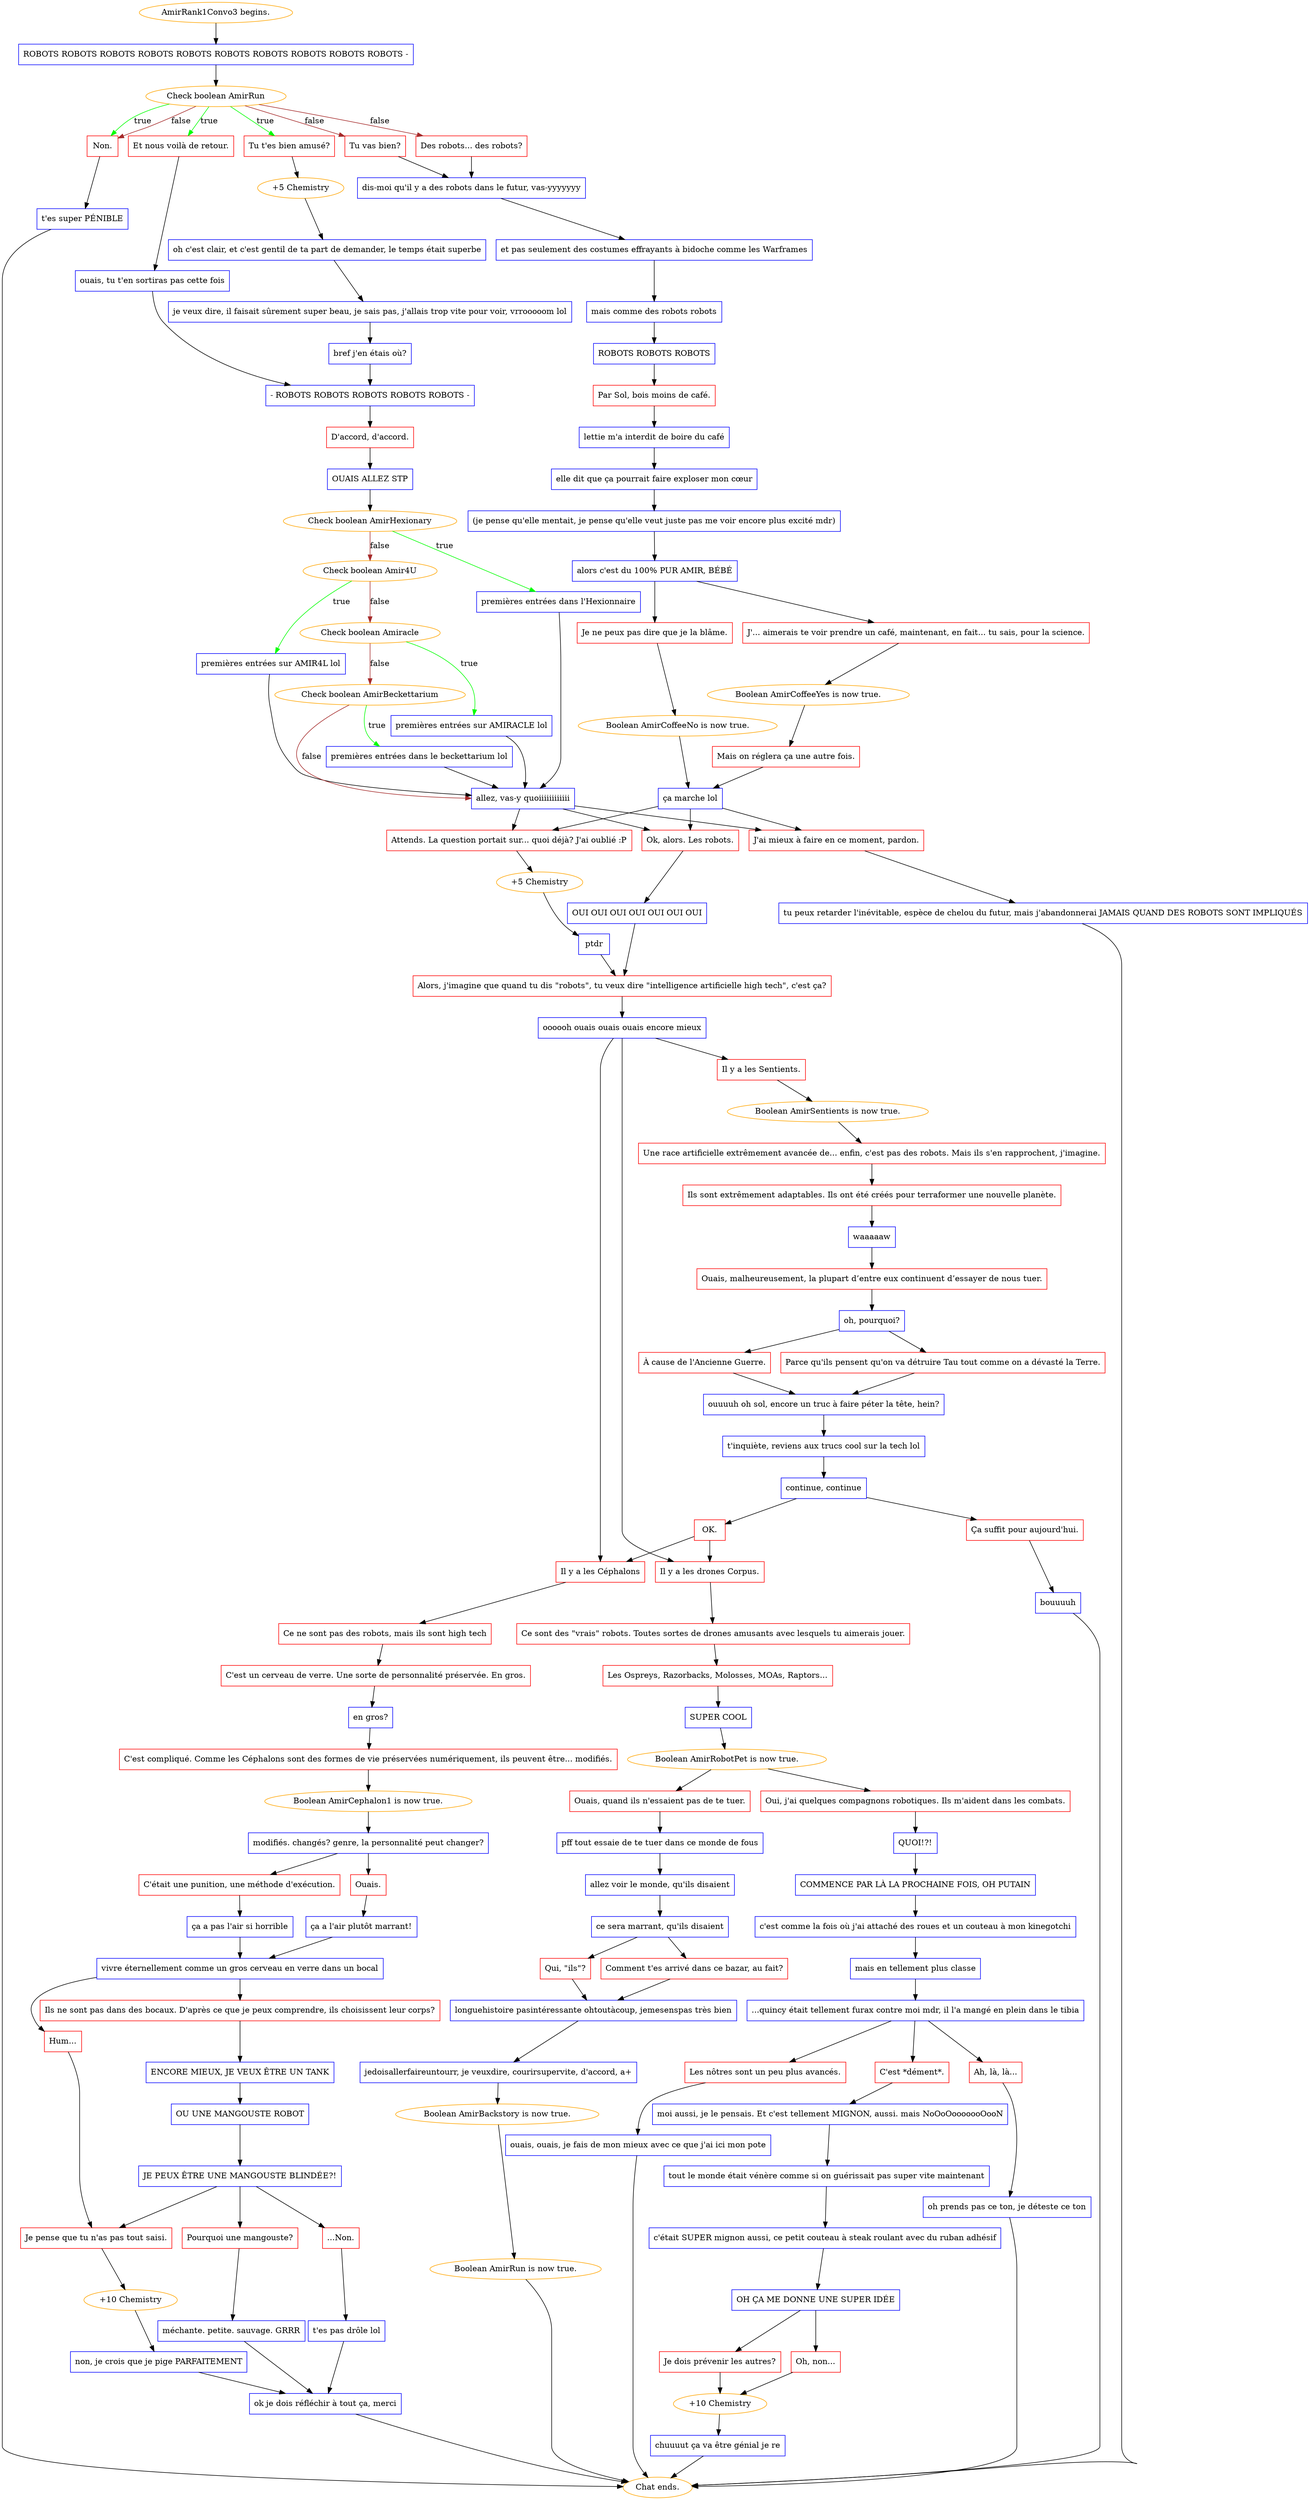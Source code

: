 digraph {
	"AmirRank1Convo3 begins." [color=orange];
		"AmirRank1Convo3 begins." -> j2547268380;
	j2547268380 [label="ROBOTS ROBOTS ROBOTS ROBOTS ROBOTS ROBOTS ROBOTS ROBOTS ROBOTS ROBOTS -",shape=box,color=blue];
		j2547268380 -> j1940189000;
	j1940189000 [label="Check boolean AmirRun",color=orange];
		j1940189000 -> j996908283 [label=true,color=green];
		j1940189000 -> j1398679862 [label=true,color=green];
		j1940189000 -> j769503389 [label=true,color=green];
		j1940189000 -> j474327085 [label=false,color=brown];
		j1940189000 -> j2062560995 [label=false,color=brown];
		j1940189000 -> j769503389 [label=false,color=brown];
	j996908283 [label="Tu t'es bien amusé?",shape=box,color=red];
		j996908283 -> j1846185425;
	j1398679862 [label="Et nous voilà de retour.",shape=box,color=red];
		j1398679862 -> j131037029;
	j769503389 [label="Non.",shape=box,color=red];
		j769503389 -> j585218039;
	j474327085 [label="Tu vas bien?",shape=box,color=red];
		j474327085 -> j2290111197;
	j2062560995 [label="Des robots... des robots?",shape=box,color=red];
		j2062560995 -> j2290111197;
	j1846185425 [label="+5 Chemistry",color=orange];
		j1846185425 -> j3728560319;
	j131037029 [label="ouais, tu t'en sortiras pas cette fois",shape=box,color=blue];
		j131037029 -> j4224308106;
	j585218039 [label="t'es super PÉNIBLE",shape=box,color=blue];
		j585218039 -> "Chat ends.";
	j2290111197 [label="dis-moi qu'il y a des robots dans le futur, vas-yyyyyyy",shape=box,color=blue];
		j2290111197 -> j134857910;
	j3728560319 [label="oh c'est clair, et c'est gentil de ta part de demander, le temps était superbe",shape=box,color=blue];
		j3728560319 -> j396803908;
	j4224308106 [label="- ROBOTS ROBOTS ROBOTS ROBOTS ROBOTS -",shape=box,color=blue];
		j4224308106 -> j3300774831;
	"Chat ends." [color=orange];
	j134857910 [label="et pas seulement des costumes effrayants à bidoche comme les Warframes",shape=box,color=blue];
		j134857910 -> j2369819927;
	j396803908 [label="je veux dire, il faisait sûrement super beau, je sais pas, j'allais trop vite pour voir, vrrooooom lol",shape=box,color=blue];
		j396803908 -> j2828710002;
	j3300774831 [label="D'accord, d'accord.",shape=box,color=red];
		j3300774831 -> j2024054284;
	j2369819927 [label="mais comme des robots robots",shape=box,color=blue];
		j2369819927 -> j475383538;
	j2828710002 [label="bref j'en étais où?",shape=box,color=blue];
		j2828710002 -> j4224308106;
	j2024054284 [label="OUAIS ALLEZ STP",shape=box,color=blue];
		j2024054284 -> j2499676070;
	j475383538 [label="ROBOTS ROBOTS ROBOTS",shape=box,color=blue];
		j475383538 -> j4035009082;
	j2499676070 [label="Check boolean AmirHexionary",color=orange];
		j2499676070 -> j3577137336 [label=true,color=green];
		j2499676070 -> j3001410537 [label=false,color=brown];
	j4035009082 [label="Par Sol, bois moins de café.",shape=box,color=red];
		j4035009082 -> j1274412674;
	j3577137336 [label="premières entrées dans l'Hexionnaire",shape=box,color=blue];
		j3577137336 -> j1723315476;
	j3001410537 [label="Check boolean Amir4U",color=orange];
		j3001410537 -> j1002314273 [label=true,color=green];
		j3001410537 -> j858188416 [label=false,color=brown];
	j1274412674 [label="lettie m'a interdit de boire du café",shape=box,color=blue];
		j1274412674 -> j2116875429;
	j1723315476 [label="allez, vas-y quoiiiiiiiiiiii",shape=box,color=blue];
		j1723315476 -> j3668650924;
		j1723315476 -> j4283593220;
		j1723315476 -> j3874566451;
	j1002314273 [label="premières entrées sur AMIR4L lol",shape=box,color=blue];
		j1002314273 -> j1723315476;
	j858188416 [label="Check boolean Amiracle",color=orange];
		j858188416 -> j420252000 [label=true,color=green];
		j858188416 -> j3106291672 [label=false,color=brown];
	j2116875429 [label="elle dit que ça pourrait faire exploser mon cœur",shape=box,color=blue];
		j2116875429 -> j4204765136;
	j3668650924 [label="Attends. La question portait sur... quoi déjà? J'ai oublié :P",shape=box,color=red];
		j3668650924 -> j18888387;
	j4283593220 [label="Ok, alors. Les robots.",shape=box,color=red];
		j4283593220 -> j809443343;
	j3874566451 [label="J'ai mieux à faire en ce moment, pardon.",shape=box,color=red];
		j3874566451 -> j148707425;
	j420252000 [label="premières entrées sur AMIRACLE lol",shape=box,color=blue];
		j420252000 -> j1723315476;
	j3106291672 [label="Check boolean AmirBeckettarium",color=orange];
		j3106291672 -> j3478960146 [label=true,color=green];
		j3106291672 -> j1723315476 [label=false,color=brown];
	j4204765136 [label="(je pense qu'elle mentait, je pense qu'elle veut juste pas me voir encore plus excité mdr)",shape=box,color=blue];
		j4204765136 -> j1487686833;
	j18888387 [label="+5 Chemistry",color=orange];
		j18888387 -> j1051930065;
	j809443343 [label="OUI OUI OUI OUI OUI OUI OUI",shape=box,color=blue];
		j809443343 -> j3439759988;
	j148707425 [label="tu peux retarder l'inévitable, espèce de chelou du futur, mais j'abandonnerai JAMAIS QUAND DES ROBOTS SONT IMPLIQUÉS",shape=box,color=blue];
		j148707425 -> "Chat ends.";
	j3478960146 [label="premières entrées dans le beckettarium lol",shape=box,color=blue];
		j3478960146 -> j1723315476;
	j1487686833 [label="alors c'est du 100% PUR AMIR, BÉBÉ",shape=box,color=blue];
		j1487686833 -> j2089268110;
		j1487686833 -> j720420476;
	j1051930065 [label="ptdr",shape=box,color=blue];
		j1051930065 -> j3439759988;
	j3439759988 [label="Alors, j'imagine que quand tu dis \"robots\", tu veux dire \"intelligence artificielle high tech\", c'est ça?",shape=box,color=red];
		j3439759988 -> j1825274828;
	j2089268110 [label="J'... aimerais te voir prendre un café, maintenant, en fait... tu sais, pour la science.",shape=box,color=red];
		j2089268110 -> j744934008;
	j720420476 [label="Je ne peux pas dire que je la blâme.",shape=box,color=red];
		j720420476 -> j264606929;
	j1825274828 [label="oooooh ouais ouais ouais encore mieux",shape=box,color=blue];
		j1825274828 -> j714430355;
		j1825274828 -> j632201607;
		j1825274828 -> j3735225071;
	j744934008 [label="Boolean AmirCoffeeYes is now true.",color=orange];
		j744934008 -> j3194295213;
	j264606929 [label="Boolean AmirCoffeeNo is now true.",color=orange];
		j264606929 -> j2307550224;
	j714430355 [label="Il y a les Sentients.",shape=box,color=red];
		j714430355 -> j321243679;
	j632201607 [label="Il y a les Céphalons",shape=box,color=red];
		j632201607 -> j3500760271;
	j3735225071 [label="Il y a les drones Corpus.",shape=box,color=red];
		j3735225071 -> j1585221601;
	j3194295213 [label="Mais on réglera ça une autre fois.",shape=box,color=red];
		j3194295213 -> j2307550224;
	j2307550224 [label="ça marche lol",shape=box,color=blue];
		j2307550224 -> j3668650924;
		j2307550224 -> j4283593220;
		j2307550224 -> j3874566451;
	j321243679 [label="Boolean AmirSentients is now true.",color=orange];
		j321243679 -> j2004472000;
	j3500760271 [label="Ce ne sont pas des robots, mais ils sont high tech",shape=box,color=red];
		j3500760271 -> j868678253;
	j1585221601 [label="Ce sont des \"vrais\" robots. Toutes sortes de drones amusants avec lesquels tu aimerais jouer.",shape=box,color=red];
		j1585221601 -> j3914568155;
	j2004472000 [label="Une race artificielle extrêmement avancée de... enfin, c'est pas des robots. Mais ils s'en rapprochent, j'imagine.",shape=box,color=red];
		j2004472000 -> j3681210985;
	j868678253 [label="C'est un cerveau de verre. Une sorte de personnalité préservée. En gros.",shape=box,color=red];
		j868678253 -> j2901505105;
	j3914568155 [label="Les Ospreys, Razorbacks, Molosses, MOAs, Raptors...",shape=box,color=red];
		j3914568155 -> j133870297;
	j3681210985 [label="Ils sont extrêmement adaptables. Ils ont été créés pour terraformer une nouvelle planète.",shape=box,color=red];
		j3681210985 -> j3709890533;
	j2901505105 [label="en gros?",shape=box,color=blue];
		j2901505105 -> j1007458786;
	j133870297 [label="SUPER COOL",shape=box,color=blue];
		j133870297 -> j2340273403;
	j3709890533 [label="waaaaaw",shape=box,color=blue];
		j3709890533 -> j536437245;
	j1007458786 [label="C'est compliqué. Comme les Céphalons sont des formes de vie préservées numériquement, ils peuvent être... modifiés.",shape=box,color=red];
		j1007458786 -> j955399651;
	j2340273403 [label="Boolean AmirRobotPet is now true.",color=orange];
		j2340273403 -> j1027420051;
		j2340273403 -> j3276011422;
	j536437245 [label="Ouais, malheureusement, la plupart d’entre eux continuent d’essayer de nous tuer.",shape=box,color=red];
		j536437245 -> j3243556053;
	j955399651 [label="Boolean AmirCephalon1 is now true.",color=orange];
		j955399651 -> j1191316525;
	j1027420051 [label="Oui, j'ai quelques compagnons robotiques. Ils m'aident dans les combats.",shape=box,color=red];
		j1027420051 -> j1021694781;
	j3276011422 [label="Ouais, quand ils n'essaient pas de te tuer.",shape=box,color=red];
		j3276011422 -> j2072020563;
	j3243556053 [label="oh, pourquoi?",shape=box,color=blue];
		j3243556053 -> j1405700311;
		j3243556053 -> j2640339984;
	j1191316525 [label="modifiés. changés? genre, la personnalité peut changer?",shape=box,color=blue];
		j1191316525 -> j1411185009;
		j1191316525 -> j3173804320;
	j1021694781 [label="QUOI!?!",shape=box,color=blue];
		j1021694781 -> j3684896566;
	j2072020563 [label="pff tout essaie de te tuer dans ce monde de fous",shape=box,color=blue];
		j2072020563 -> j2204921582;
	j1405700311 [label="Parce qu'ils pensent qu'on va détruire Tau tout comme on a dévasté la Terre.",shape=box,color=red];
		j1405700311 -> j685285906;
	j2640339984 [label="À cause de l'Ancienne Guerre.",shape=box,color=red];
		j2640339984 -> j685285906;
	j1411185009 [label="Ouais.",shape=box,color=red];
		j1411185009 -> j923884442;
	j3173804320 [label="C'était une punition, une méthode d'exécution.",shape=box,color=red];
		j3173804320 -> j3996446021;
	j3684896566 [label="COMMENCE PAR LÀ LA PROCHAINE FOIS, OH PUTAIN",shape=box,color=blue];
		j3684896566 -> j1139785352;
	j2204921582 [label="allez voir le monde, qu'ils disaient",shape=box,color=blue];
		j2204921582 -> j3311710144;
	j685285906 [label="ouuuuh oh sol, encore un truc à faire péter la tête, hein?",shape=box,color=blue];
		j685285906 -> j498702178;
	j923884442 [label="ça a l'air plutôt marrant!",shape=box,color=blue];
		j923884442 -> j1127471479;
	j3996446021 [label="ça a pas l'air si horrible",shape=box,color=blue];
		j3996446021 -> j1127471479;
	j1139785352 [label="c'est comme la fois où j'ai attaché des roues et un couteau à mon kinegotchi",shape=box,color=blue];
		j1139785352 -> j3975761657;
	j3311710144 [label="ce sera marrant, qu'ils disaient",shape=box,color=blue];
		j3311710144 -> j2551437957;
		j3311710144 -> j3714196147;
	j498702178 [label="t'inquiète, reviens aux trucs cool sur la tech lol",shape=box,color=blue];
		j498702178 -> j2922738249;
	j1127471479 [label="vivre éternellement comme un gros cerveau en verre dans un bocal",shape=box,color=blue];
		j1127471479 -> j3455878514;
		j1127471479 -> j926385900;
	j3975761657 [label="mais en tellement plus classe",shape=box,color=blue];
		j3975761657 -> j3963420142;
	j2551437957 [label="Comment t'es arrivé dans ce bazar, au fait?",shape=box,color=red];
		j2551437957 -> j3986020023;
	j3714196147 [label="Qui, \"ils\"?",shape=box,color=red];
		j3714196147 -> j3986020023;
	j2922738249 [label="continue, continue",shape=box,color=blue];
		j2922738249 -> j937319527;
		j2922738249 -> j4059714658;
	j3455878514 [label="Ils ne sont pas dans des bocaux. D'après ce que je peux comprendre, ils choisissent leur corps?",shape=box,color=red];
		j3455878514 -> j3282513550;
	j926385900 [label="Hum...",shape=box,color=red];
		j926385900 -> j998212091;
	j3963420142 [label="...quincy était tellement furax contre moi mdr, il l'a mangé en plein dans le tibia",shape=box,color=blue];
		j3963420142 -> j2981286409;
		j3963420142 -> j1258201514;
		j3963420142 -> j1566103402;
	j3986020023 [label="longuehistoire pasintéressante ohtoutàcoup, jemesenspas très bien",shape=box,color=blue];
		j3986020023 -> j1929375481;
	j937319527 [label="OK.",shape=box,color=red];
		j937319527 -> j632201607;
		j937319527 -> j3735225071;
	j4059714658 [label="Ça suffit pour aujourd'hui.",shape=box,color=red];
		j4059714658 -> j3192659480;
	j3282513550 [label="ENCORE MIEUX, JE VEUX ÊTRE UN TANK",shape=box,color=blue];
		j3282513550 -> j553141486;
	j998212091 [label="Je pense que tu n'as pas tout saisi.",shape=box,color=red];
		j998212091 -> j1086214111;
	j2981286409 [label="C'est *dément*.",shape=box,color=red];
		j2981286409 -> j1193371451;
	j1258201514 [label="Les nôtres sont un peu plus avancés.",shape=box,color=red];
		j1258201514 -> j493827568;
	j1566103402 [label="Ah, là, là...",shape=box,color=red];
		j1566103402 -> j1305995088;
	j1929375481 [label="jedoisallerfaireuntourr, je veuxdire, courirsupervite, d'accord, a+",shape=box,color=blue];
		j1929375481 -> j1882294539;
	j3192659480 [label="bouuuuh",shape=box,color=blue];
		j3192659480 -> "Chat ends.";
	j553141486 [label="OU UNE MANGOUSTE ROBOT",shape=box,color=blue];
		j553141486 -> j742640667;
	j1086214111 [label="+10 Chemistry",color=orange];
		j1086214111 -> j900639155;
	j1193371451 [label="moi aussi, je le pensais. Et c'est tellement MIGNON, aussi. mais NoOoOooooooOooN",shape=box,color=blue];
		j1193371451 -> j2404849755;
	j493827568 [label="ouais, ouais, je fais de mon mieux avec ce que j'ai ici mon pote",shape=box,color=blue];
		j493827568 -> "Chat ends.";
	j1305995088 [label="oh prends pas ce ton, je déteste ce ton",shape=box,color=blue];
		j1305995088 -> "Chat ends.";
	j1882294539 [label="Boolean AmirBackstory is now true.",color=orange];
		j1882294539 -> j577697969;
	j742640667 [label="JE PEUX ÊTRE UNE MANGOUSTE BLINDÉE?!",shape=box,color=blue];
		j742640667 -> j3339532990;
		j742640667 -> j1648382454;
		j742640667 -> j998212091;
	j900639155 [label="non, je crois que je pige PARFAITEMENT",shape=box,color=blue];
		j900639155 -> j894219890;
	j2404849755 [label="tout le monde était vénère comme si on guérissait pas super vite maintenant",shape=box,color=blue];
		j2404849755 -> j3792726922;
	j577697969 [label="Boolean AmirRun is now true.",color=orange];
		j577697969 -> "Chat ends.";
	j3339532990 [label="Pourquoi une mangouste?",shape=box,color=red];
		j3339532990 -> j361859804;
	j1648382454 [label="...Non.",shape=box,color=red];
		j1648382454 -> j3683988047;
	j894219890 [label="ok je dois réfléchir à tout ça, merci",shape=box,color=blue];
		j894219890 -> "Chat ends.";
	j3792726922 [label="c'était SUPER mignon aussi, ce petit couteau à steak roulant avec du ruban adhésif",shape=box,color=blue];
		j3792726922 -> j1933637140;
	j361859804 [label="méchante. petite. sauvage. GRRR",shape=box,color=blue];
		j361859804 -> j894219890;
	j3683988047 [label="t'es pas drôle lol",shape=box,color=blue];
		j3683988047 -> j894219890;
	j1933637140 [label="OH ÇA ME DONNE UNE SUPER IDÉE",shape=box,color=blue];
		j1933637140 -> j2147341033;
		j1933637140 -> j583241692;
	j2147341033 [label="Je dois prévenir les autres?",shape=box,color=red];
		j2147341033 -> j2833990706;
	j583241692 [label="Oh, non...",shape=box,color=red];
		j583241692 -> j2833990706;
	j2833990706 [label="+10 Chemistry",color=orange];
		j2833990706 -> j1019283210;
	j1019283210 [label="chuuuut ça va être génial je re",shape=box,color=blue];
		j1019283210 -> "Chat ends.";
}